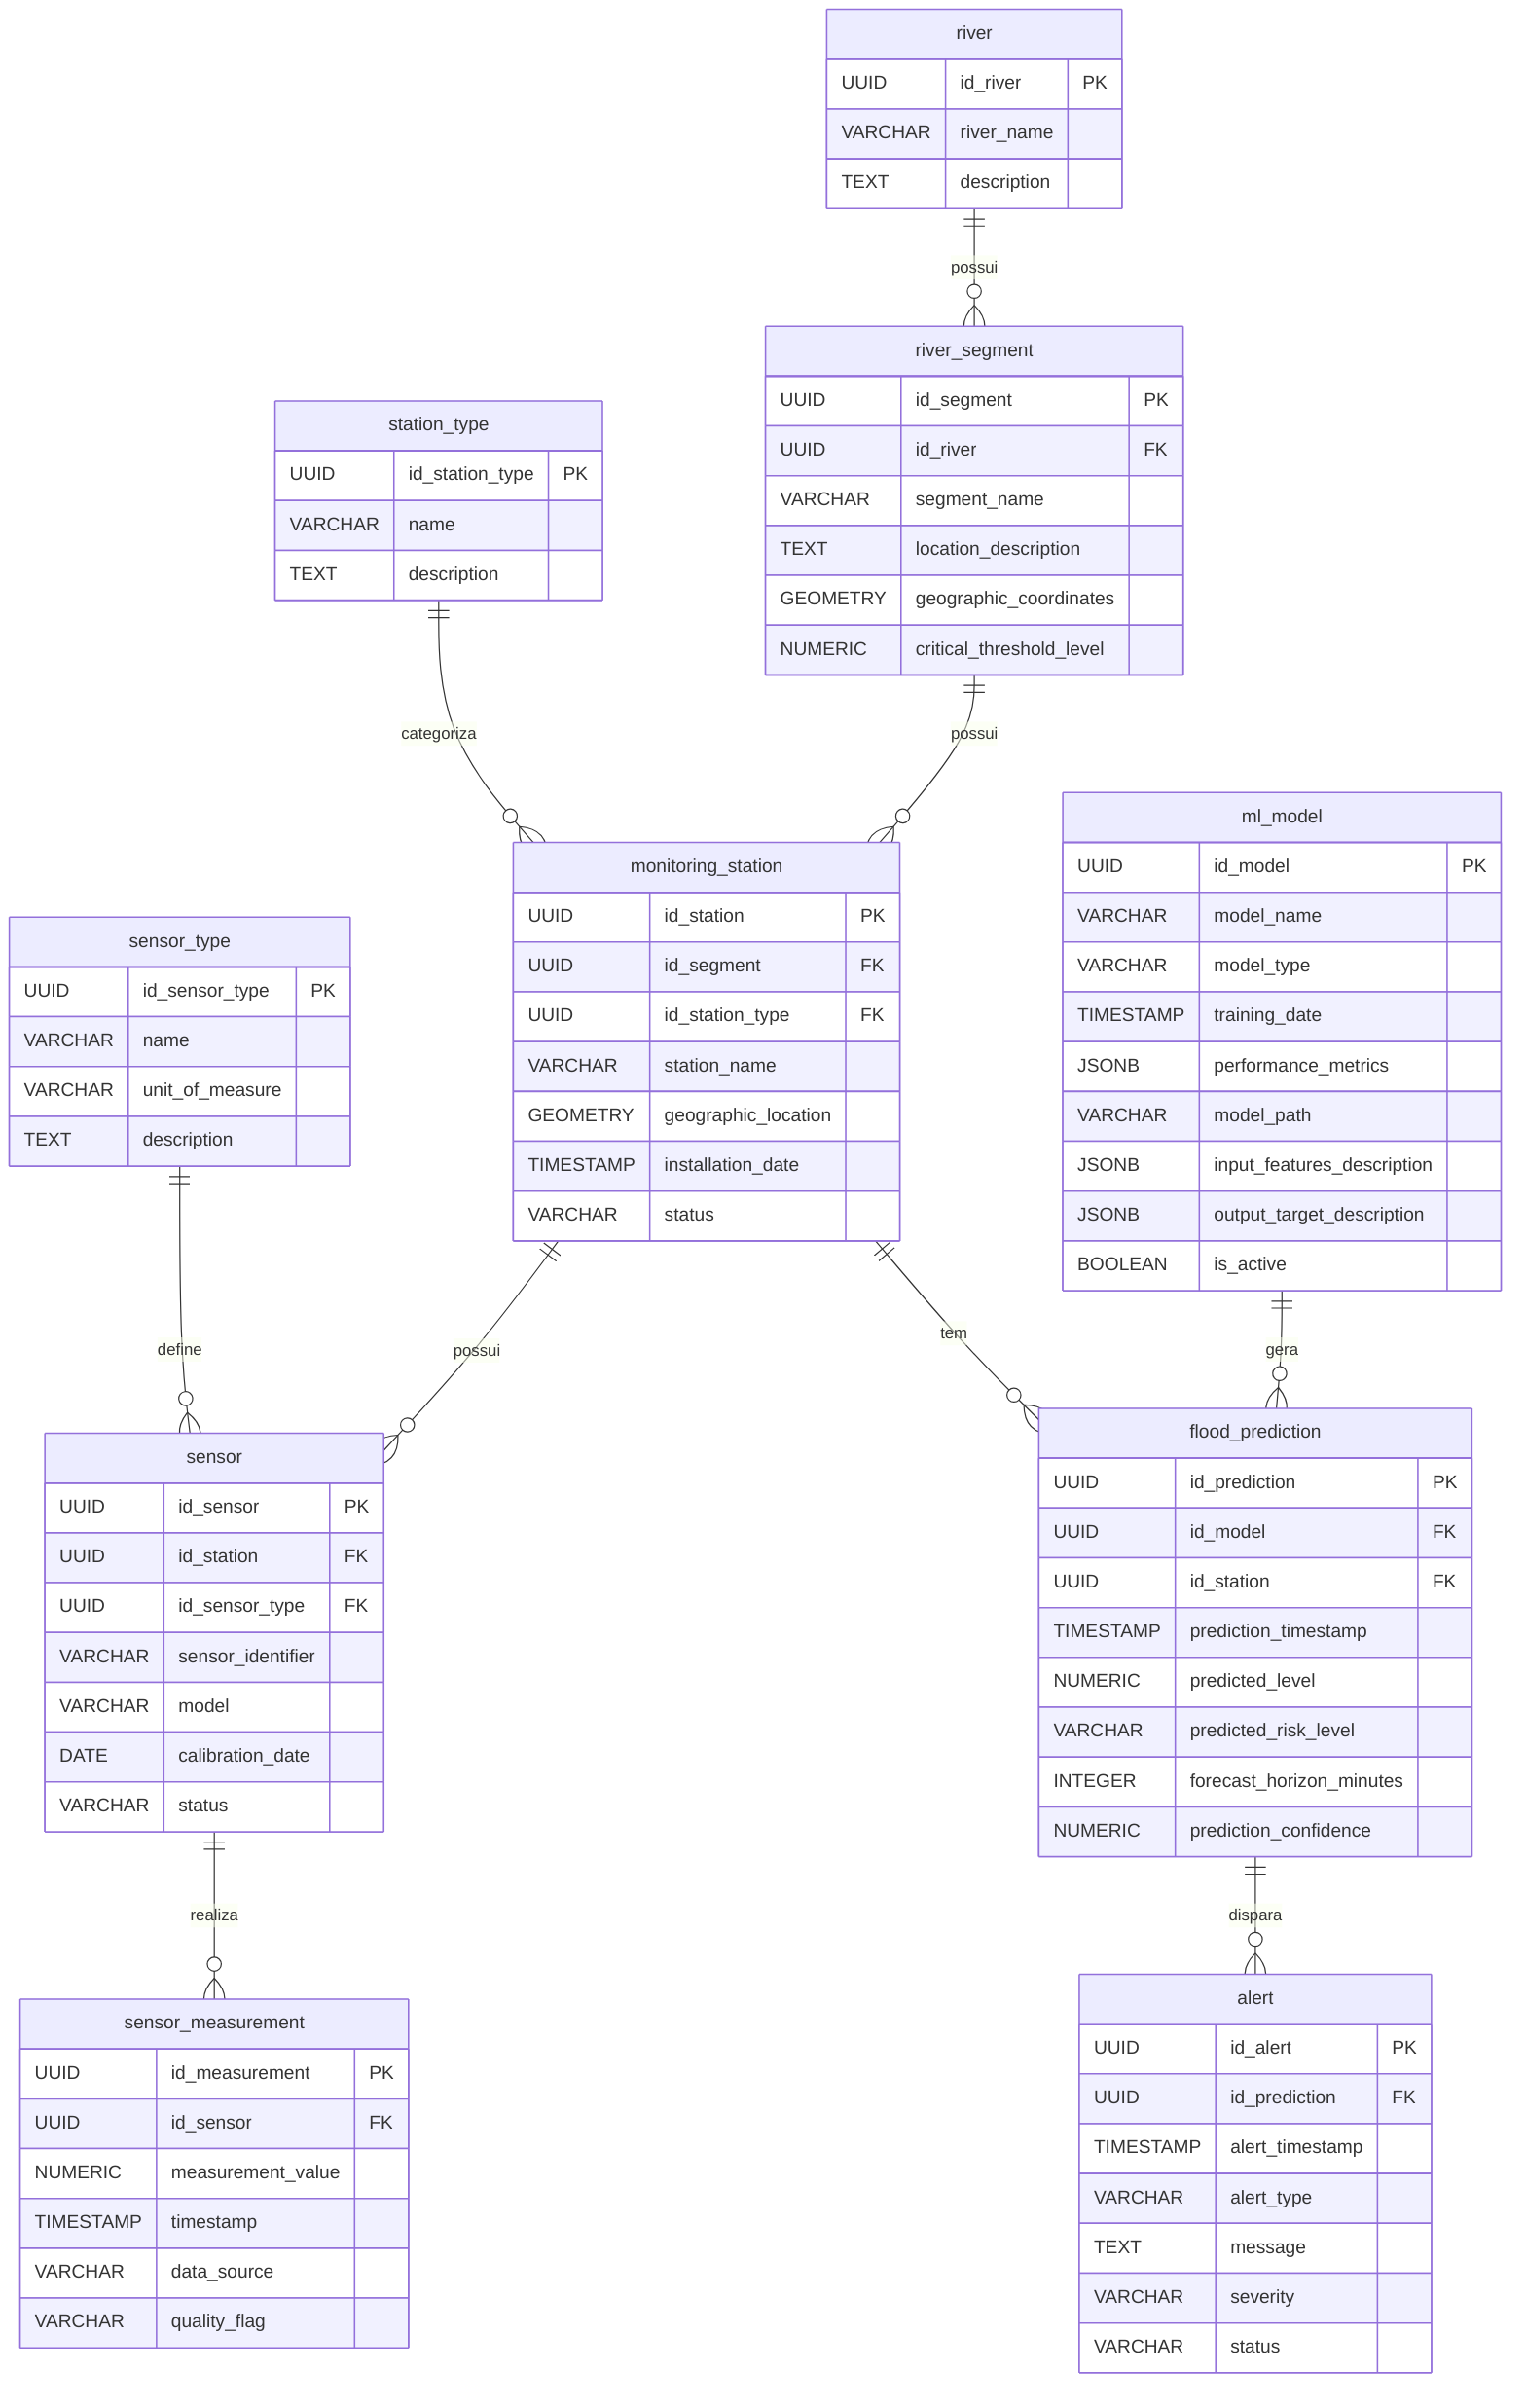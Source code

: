 erDiagram

    river {
        UUID id_river PK
        VARCHAR river_name
        TEXT description
    }

    river_segment {
        UUID id_segment PK
        UUID id_river FK
        VARCHAR segment_name
        TEXT location_description
        GEOMETRY geographic_coordinates
        NUMERIC critical_threshold_level
    }

    station_type {
        UUID id_station_type PK
        VARCHAR name
        TEXT description
    }

    monitoring_station {
        UUID id_station PK
        UUID id_segment FK
        UUID id_station_type FK
        VARCHAR station_name
        GEOMETRY geographic_location
        TIMESTAMP installation_date
        VARCHAR status
    }

    sensor_type {
        UUID id_sensor_type PK
        VARCHAR name
        VARCHAR unit_of_measure
        TEXT description
    }

    sensor {
        UUID id_sensor PK
        UUID id_station FK
        UUID id_sensor_type FK
        VARCHAR sensor_identifier
        VARCHAR model
        DATE calibration_date
        VARCHAR status
    }

    sensor_measurement {
        UUID id_measurement PK
        UUID id_sensor FK
        NUMERIC measurement_value
        TIMESTAMP timestamp
        VARCHAR data_source
        VARCHAR quality_flag
    }

    ml_model {
        UUID id_model PK
        VARCHAR model_name
        VARCHAR model_type
        TIMESTAMP training_date
        JSONB performance_metrics
        VARCHAR model_path
        JSONB input_features_description
        JSONB output_target_description
        BOOLEAN is_active
    }

    flood_prediction {
        UUID id_prediction PK
        UUID id_model FK
        UUID id_station FK
        TIMESTAMP prediction_timestamp
        NUMERIC predicted_level
        VARCHAR predicted_risk_level
        INTEGER forecast_horizon_minutes
        NUMERIC prediction_confidence
    }

    alert {
        UUID id_alert PK
        UUID id_prediction FK
        TIMESTAMP alert_timestamp
        VARCHAR alert_type
        TEXT message
        VARCHAR severity
        VARCHAR status
    }

    river ||--o{ river_segment : "possui"
    river_segment ||--o{ monitoring_station : "possui"
    station_type ||--o{ monitoring_station : "categoriza"
    monitoring_station ||--o{ sensor : "possui"
    sensor_type ||--o{ sensor : "define"
    sensor ||--o{ sensor_measurement : "realiza"
    ml_model ||--o{ flood_prediction : "gera"
    monitoring_station ||--o{ flood_prediction : "tem"
    flood_prediction ||--o{ alert : "dispara"